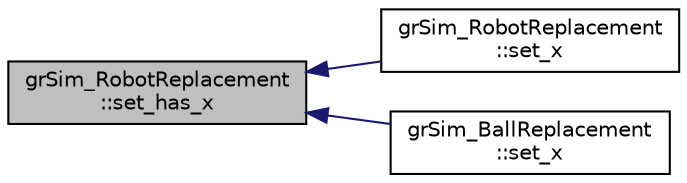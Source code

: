 digraph "grSim_RobotReplacement::set_has_x"
{
 // INTERACTIVE_SVG=YES
  edge [fontname="Helvetica",fontsize="10",labelfontname="Helvetica",labelfontsize="10"];
  node [fontname="Helvetica",fontsize="10",shape=record];
  rankdir="LR";
  Node1 [label="grSim_RobotReplacement\l::set_has_x",height=0.2,width=0.4,color="black", fillcolor="grey75", style="filled", fontcolor="black"];
  Node1 -> Node2 [dir="back",color="midnightblue",fontsize="10",style="solid",fontname="Helvetica"];
  Node2 [label="grSim_RobotReplacement\l::set_x",height=0.2,width=0.4,color="black", fillcolor="white", style="filled",URL="$d5/da8/classgr_sim___robot_replacement.html#a84506314bef3882fe64f56983d40da86"];
  Node1 -> Node3 [dir="back",color="midnightblue",fontsize="10",style="solid",fontname="Helvetica"];
  Node3 [label="grSim_BallReplacement\l::set_x",height=0.2,width=0.4,color="black", fillcolor="white", style="filled",URL="$d2/db1/classgr_sim___ball_replacement.html#a9839e10674164d52eaeaf6a312630c1c"];
}

